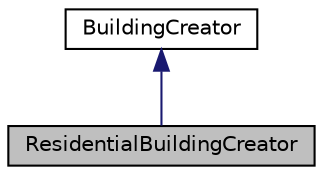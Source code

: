 digraph "ResidentialBuildingCreator"
{
 // LATEX_PDF_SIZE
  edge [fontname="Helvetica",fontsize="10",labelfontname="Helvetica",labelfontsize="10"];
  node [fontname="Helvetica",fontsize="10",shape=record];
  Node1 [label="ResidentialBuildingCreator",height=0.2,width=0.4,color="black", fillcolor="grey75", style="filled", fontcolor="black",tooltip="Concrete creator for generating residential buildings."];
  Node2 -> Node1 [dir="back",color="midnightblue",fontsize="10",style="solid"];
  Node2 [label="BuildingCreator",height=0.2,width=0.4,color="black", fillcolor="white", style="filled",URL="$classBuildingCreator.html",tooltip="Interface for creating building objects of various types."];
}
